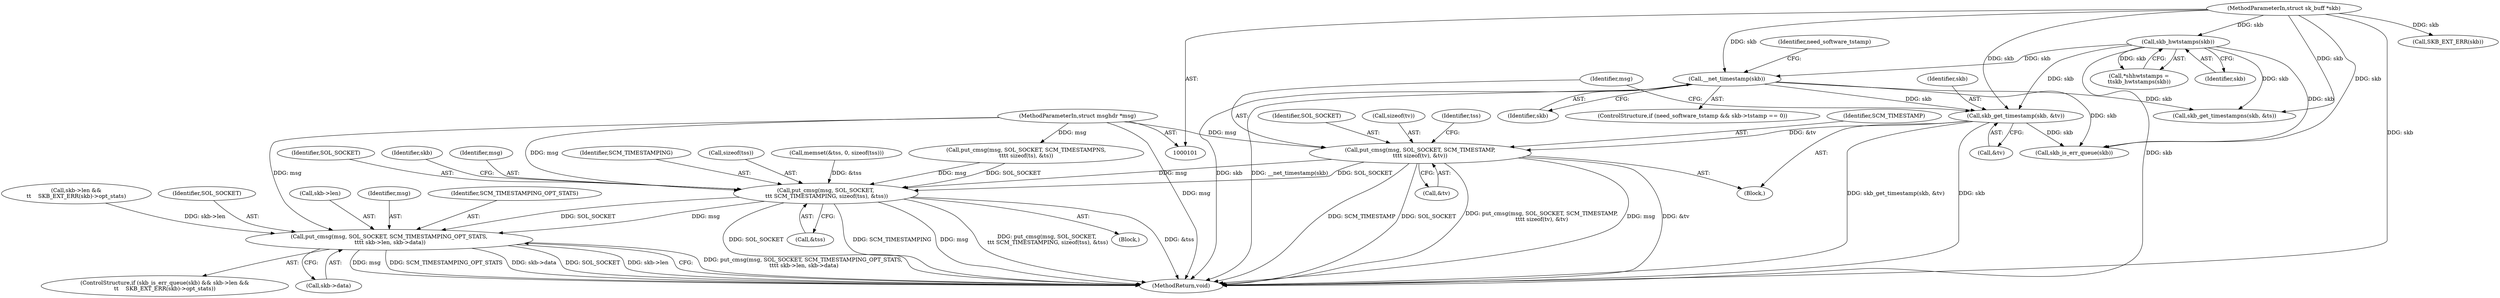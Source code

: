 digraph "0_linux_4ef1b2869447411ad3ef91ad7d4891a83c1a509a_2@pointer" {
"1000146" [label="(Call,put_cmsg(msg, SOL_SOCKET, SCM_TIMESTAMP,\n\t\t\t\t sizeof(tv), &tv))"];
"1000102" [label="(MethodParameterIn,struct msghdr *msg)"];
"1000142" [label="(Call,skb_get_timestamp(skb, &tv))"];
"1000120" [label="(Call,skb_hwtstamps(skb))"];
"1000104" [label="(MethodParameterIn,struct sk_buff *skb)"];
"1000130" [label="(Call,__net_timestamp(skb))"];
"1000219" [label="(Call,put_cmsg(msg, SOL_SOCKET,\n \t\t\t SCM_TIMESTAMPING, sizeof(tss), &tss))"];
"1000239" [label="(Call,put_cmsg(msg, SOL_SOCKET, SCM_TIMESTAMPING_OPT_STATS,\n \t\t\t\t skb->len, skb->data))"];
"1000241" [label="(Identifier,SOL_SOCKET)"];
"1000157" [label="(Call,skb_get_timestampns(skb, &ts))"];
"1000169" [label="(Call,memset(&tss, 0, sizeof(tss)))"];
"1000221" [label="(Identifier,SOL_SOCKET)"];
"1000148" [label="(Identifier,SOL_SOCKET)"];
"1000143" [label="(Identifier,skb)"];
"1000146" [label="(Call,put_cmsg(msg, SOL_SOCKET, SCM_TIMESTAMP,\n\t\t\t\t sizeof(tv), &tv))"];
"1000227" [label="(ControlStructure,if (skb_is_err_queue(skb) && skb->len &&\n\t\t    SKB_EXT_ERR(skb)->opt_stats))"];
"1000239" [label="(Call,put_cmsg(msg, SOL_SOCKET, SCM_TIMESTAMPING_OPT_STATS,\n \t\t\t\t skb->len, skb->data))"];
"1000219" [label="(Call,put_cmsg(msg, SOL_SOCKET,\n \t\t\t SCM_TIMESTAMPING, sizeof(tss), &tss))"];
"1000104" [label="(MethodParameterIn,struct sk_buff *skb)"];
"1000133" [label="(Identifier,need_software_tstamp)"];
"1000229" [label="(Call,skb_is_err_queue(skb))"];
"1000161" [label="(Call,put_cmsg(msg, SOL_SOCKET, SCM_TIMESTAMPNS,\n\t\t\t\t sizeof(ts), &ts))"];
"1000230" [label="(Identifier,skb)"];
"1000246" [label="(Call,skb->data)"];
"1000240" [label="(Identifier,msg)"];
"1000243" [label="(Call,skb->len)"];
"1000120" [label="(Call,skb_hwtstamps(skb))"];
"1000144" [label="(Call,&tv)"];
"1000225" [label="(Call,&tss)"];
"1000142" [label="(Call,skb_get_timestamp(skb, &tv))"];
"1000131" [label="(Identifier,skb)"];
"1000220" [label="(Identifier,msg)"];
"1000231" [label="(Call,skb->len &&\n\t\t    SKB_EXT_ERR(skb)->opt_stats)"];
"1000147" [label="(Identifier,msg)"];
"1000152" [label="(Call,&tv)"];
"1000150" [label="(Call,sizeof(tv))"];
"1000118" [label="(Call,*shhwtstamps =\n\t\tskb_hwtstamps(skb))"];
"1000140" [label="(Block,)"];
"1000236" [label="(Call,SKB_EXT_ERR(skb))"];
"1000222" [label="(Identifier,SCM_TIMESTAMPING)"];
"1000242" [label="(Identifier,SCM_TIMESTAMPING_OPT_STATS)"];
"1000121" [label="(Identifier,skb)"];
"1000171" [label="(Identifier,tss)"];
"1000218" [label="(Block,)"];
"1000223" [label="(Call,sizeof(tss))"];
"1000149" [label="(Identifier,SCM_TIMESTAMP)"];
"1000122" [label="(ControlStructure,if (need_software_tstamp && skb->tstamp == 0))"];
"1000249" [label="(MethodReturn,void)"];
"1000130" [label="(Call,__net_timestamp(skb))"];
"1000102" [label="(MethodParameterIn,struct msghdr *msg)"];
"1000146" -> "1000140"  [label="AST: "];
"1000146" -> "1000152"  [label="CFG: "];
"1000147" -> "1000146"  [label="AST: "];
"1000148" -> "1000146"  [label="AST: "];
"1000149" -> "1000146"  [label="AST: "];
"1000150" -> "1000146"  [label="AST: "];
"1000152" -> "1000146"  [label="AST: "];
"1000171" -> "1000146"  [label="CFG: "];
"1000146" -> "1000249"  [label="DDG: &tv"];
"1000146" -> "1000249"  [label="DDG: SCM_TIMESTAMP"];
"1000146" -> "1000249"  [label="DDG: SOL_SOCKET"];
"1000146" -> "1000249"  [label="DDG: put_cmsg(msg, SOL_SOCKET, SCM_TIMESTAMP,\n\t\t\t\t sizeof(tv), &tv)"];
"1000146" -> "1000249"  [label="DDG: msg"];
"1000102" -> "1000146"  [label="DDG: msg"];
"1000142" -> "1000146"  [label="DDG: &tv"];
"1000146" -> "1000219"  [label="DDG: msg"];
"1000146" -> "1000219"  [label="DDG: SOL_SOCKET"];
"1000102" -> "1000101"  [label="AST: "];
"1000102" -> "1000249"  [label="DDG: msg"];
"1000102" -> "1000161"  [label="DDG: msg"];
"1000102" -> "1000219"  [label="DDG: msg"];
"1000102" -> "1000239"  [label="DDG: msg"];
"1000142" -> "1000140"  [label="AST: "];
"1000142" -> "1000144"  [label="CFG: "];
"1000143" -> "1000142"  [label="AST: "];
"1000144" -> "1000142"  [label="AST: "];
"1000147" -> "1000142"  [label="CFG: "];
"1000142" -> "1000249"  [label="DDG: skb_get_timestamp(skb, &tv)"];
"1000142" -> "1000249"  [label="DDG: skb"];
"1000120" -> "1000142"  [label="DDG: skb"];
"1000130" -> "1000142"  [label="DDG: skb"];
"1000104" -> "1000142"  [label="DDG: skb"];
"1000142" -> "1000229"  [label="DDG: skb"];
"1000120" -> "1000118"  [label="AST: "];
"1000120" -> "1000121"  [label="CFG: "];
"1000121" -> "1000120"  [label="AST: "];
"1000118" -> "1000120"  [label="CFG: "];
"1000120" -> "1000249"  [label="DDG: skb"];
"1000120" -> "1000118"  [label="DDG: skb"];
"1000104" -> "1000120"  [label="DDG: skb"];
"1000120" -> "1000130"  [label="DDG: skb"];
"1000120" -> "1000157"  [label="DDG: skb"];
"1000120" -> "1000229"  [label="DDG: skb"];
"1000104" -> "1000101"  [label="AST: "];
"1000104" -> "1000249"  [label="DDG: skb"];
"1000104" -> "1000130"  [label="DDG: skb"];
"1000104" -> "1000157"  [label="DDG: skb"];
"1000104" -> "1000229"  [label="DDG: skb"];
"1000104" -> "1000236"  [label="DDG: skb"];
"1000130" -> "1000122"  [label="AST: "];
"1000130" -> "1000131"  [label="CFG: "];
"1000131" -> "1000130"  [label="AST: "];
"1000133" -> "1000130"  [label="CFG: "];
"1000130" -> "1000249"  [label="DDG: __net_timestamp(skb)"];
"1000130" -> "1000249"  [label="DDG: skb"];
"1000130" -> "1000157"  [label="DDG: skb"];
"1000130" -> "1000229"  [label="DDG: skb"];
"1000219" -> "1000218"  [label="AST: "];
"1000219" -> "1000225"  [label="CFG: "];
"1000220" -> "1000219"  [label="AST: "];
"1000221" -> "1000219"  [label="AST: "];
"1000222" -> "1000219"  [label="AST: "];
"1000223" -> "1000219"  [label="AST: "];
"1000225" -> "1000219"  [label="AST: "];
"1000230" -> "1000219"  [label="CFG: "];
"1000219" -> "1000249"  [label="DDG: put_cmsg(msg, SOL_SOCKET,\n \t\t\t SCM_TIMESTAMPING, sizeof(tss), &tss)"];
"1000219" -> "1000249"  [label="DDG: &tss"];
"1000219" -> "1000249"  [label="DDG: SOL_SOCKET"];
"1000219" -> "1000249"  [label="DDG: SCM_TIMESTAMPING"];
"1000219" -> "1000249"  [label="DDG: msg"];
"1000161" -> "1000219"  [label="DDG: msg"];
"1000161" -> "1000219"  [label="DDG: SOL_SOCKET"];
"1000169" -> "1000219"  [label="DDG: &tss"];
"1000219" -> "1000239"  [label="DDG: msg"];
"1000219" -> "1000239"  [label="DDG: SOL_SOCKET"];
"1000239" -> "1000227"  [label="AST: "];
"1000239" -> "1000246"  [label="CFG: "];
"1000240" -> "1000239"  [label="AST: "];
"1000241" -> "1000239"  [label="AST: "];
"1000242" -> "1000239"  [label="AST: "];
"1000243" -> "1000239"  [label="AST: "];
"1000246" -> "1000239"  [label="AST: "];
"1000249" -> "1000239"  [label="CFG: "];
"1000239" -> "1000249"  [label="DDG: put_cmsg(msg, SOL_SOCKET, SCM_TIMESTAMPING_OPT_STATS,\n \t\t\t\t skb->len, skb->data)"];
"1000239" -> "1000249"  [label="DDG: msg"];
"1000239" -> "1000249"  [label="DDG: SCM_TIMESTAMPING_OPT_STATS"];
"1000239" -> "1000249"  [label="DDG: skb->data"];
"1000239" -> "1000249"  [label="DDG: SOL_SOCKET"];
"1000239" -> "1000249"  [label="DDG: skb->len"];
"1000231" -> "1000239"  [label="DDG: skb->len"];
}
